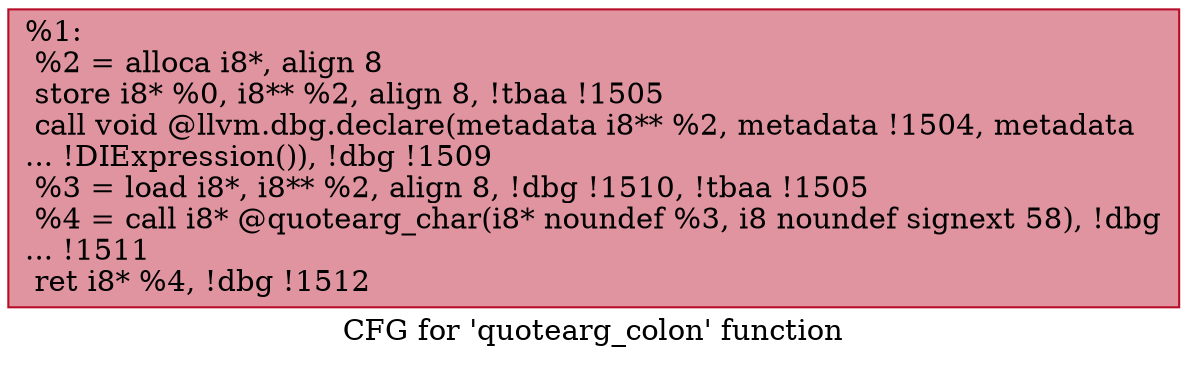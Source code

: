 digraph "CFG for 'quotearg_colon' function" {
	label="CFG for 'quotearg_colon' function";

	Node0x15e6100 [shape=record,color="#b70d28ff", style=filled, fillcolor="#b70d2870",label="{%1:\l  %2 = alloca i8*, align 8\l  store i8* %0, i8** %2, align 8, !tbaa !1505\l  call void @llvm.dbg.declare(metadata i8** %2, metadata !1504, metadata\l... !DIExpression()), !dbg !1509\l  %3 = load i8*, i8** %2, align 8, !dbg !1510, !tbaa !1505\l  %4 = call i8* @quotearg_char(i8* noundef %3, i8 noundef signext 58), !dbg\l... !1511\l  ret i8* %4, !dbg !1512\l}"];
}
